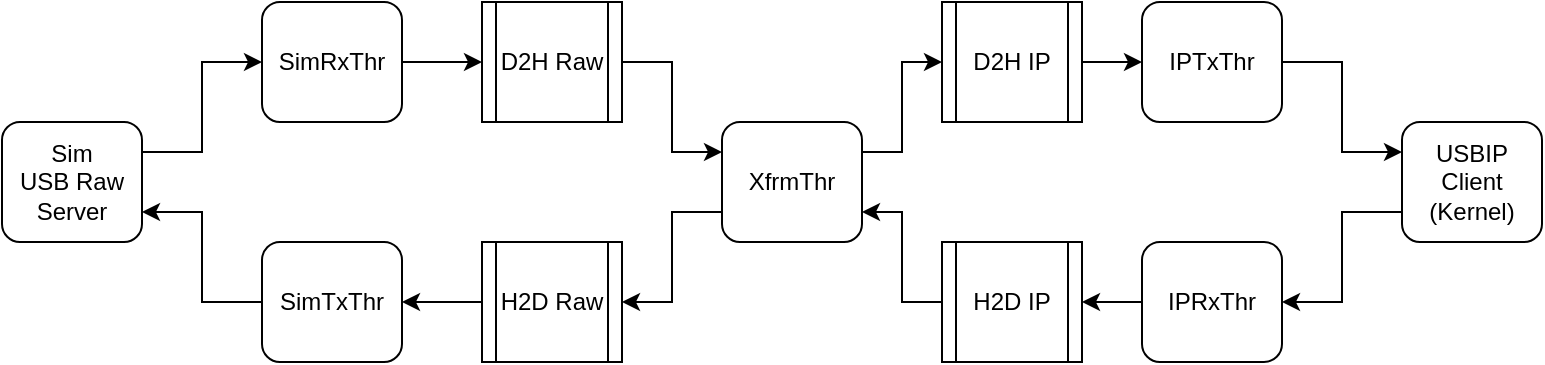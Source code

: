 <mxfile version="18.1.3" type="device"><diagram id="wAGt6fzR3vCmmI3umZGi" name="Page-1"><mxGraphModel dx="1102" dy="1022" grid="1" gridSize="10" guides="1" tooltips="1" connect="1" arrows="1" fold="1" page="1" pageScale="1" pageWidth="850" pageHeight="1100" math="0" shadow="0"><root><mxCell id="0"/><mxCell id="1" parent="0"/><mxCell id="Whc2pT3hH3qD6ANXU1dc-7" style="edgeStyle=orthogonalEdgeStyle;rounded=0;orthogonalLoop=1;jettySize=auto;html=1;exitX=1;exitY=0.25;exitDx=0;exitDy=0;entryX=0;entryY=0.5;entryDx=0;entryDy=0;" edge="1" parent="1" source="Whc2pT3hH3qD6ANXU1dc-1" target="Whc2pT3hH3qD6ANXU1dc-4"><mxGeometry relative="1" as="geometry"/></mxCell><mxCell id="Whc2pT3hH3qD6ANXU1dc-1" value="Sim&lt;br&gt;USB Raw Server" style="rounded=1;whiteSpace=wrap;html=1;" vertex="1" parent="1"><mxGeometry x="60" y="380" width="70" height="60" as="geometry"/></mxCell><mxCell id="Whc2pT3hH3qD6ANXU1dc-13" style="edgeStyle=orthogonalEdgeStyle;rounded=0;orthogonalLoop=1;jettySize=auto;html=1;exitX=1;exitY=0.5;exitDx=0;exitDy=0;entryX=0;entryY=0.5;entryDx=0;entryDy=0;" edge="1" parent="1" source="Whc2pT3hH3qD6ANXU1dc-4" target="Whc2pT3hH3qD6ANXU1dc-9"><mxGeometry relative="1" as="geometry"/></mxCell><mxCell id="Whc2pT3hH3qD6ANXU1dc-4" value="SimRxThr" style="rounded=1;whiteSpace=wrap;html=1;" vertex="1" parent="1"><mxGeometry x="190" y="320" width="70" height="60" as="geometry"/></mxCell><mxCell id="Whc2pT3hH3qD6ANXU1dc-8" style="edgeStyle=orthogonalEdgeStyle;rounded=0;orthogonalLoop=1;jettySize=auto;html=1;exitX=0;exitY=0.5;exitDx=0;exitDy=0;entryX=1;entryY=0.75;entryDx=0;entryDy=0;" edge="1" parent="1" source="Whc2pT3hH3qD6ANXU1dc-5" target="Whc2pT3hH3qD6ANXU1dc-1"><mxGeometry relative="1" as="geometry"/></mxCell><mxCell id="Whc2pT3hH3qD6ANXU1dc-5" value="SimTxThr" style="rounded=1;whiteSpace=wrap;html=1;" vertex="1" parent="1"><mxGeometry x="190" y="440" width="70" height="60" as="geometry"/></mxCell><mxCell id="Whc2pT3hH3qD6ANXU1dc-28" style="edgeStyle=orthogonalEdgeStyle;rounded=0;orthogonalLoop=1;jettySize=auto;html=1;exitX=1;exitY=0.5;exitDx=0;exitDy=0;entryX=0;entryY=0.25;entryDx=0;entryDy=0;" edge="1" parent="1" source="Whc2pT3hH3qD6ANXU1dc-9" target="Whc2pT3hH3qD6ANXU1dc-27"><mxGeometry relative="1" as="geometry"/></mxCell><mxCell id="Whc2pT3hH3qD6ANXU1dc-9" value="D2H Raw" style="shape=process;whiteSpace=wrap;html=1;backgroundOutline=1;" vertex="1" parent="1"><mxGeometry x="300" y="320" width="70" height="60" as="geometry"/></mxCell><mxCell id="Whc2pT3hH3qD6ANXU1dc-11" style="edgeStyle=orthogonalEdgeStyle;rounded=0;orthogonalLoop=1;jettySize=auto;html=1;exitX=0;exitY=0.5;exitDx=0;exitDy=0;entryX=1;entryY=0.5;entryDx=0;entryDy=0;" edge="1" parent="1" source="Whc2pT3hH3qD6ANXU1dc-10" target="Whc2pT3hH3qD6ANXU1dc-5"><mxGeometry relative="1" as="geometry"/></mxCell><mxCell id="Whc2pT3hH3qD6ANXU1dc-10" value="H2D Raw" style="shape=process;whiteSpace=wrap;html=1;backgroundOutline=1;" vertex="1" parent="1"><mxGeometry x="300" y="440" width="70" height="60" as="geometry"/></mxCell><mxCell id="Whc2pT3hH3qD6ANXU1dc-24" style="edgeStyle=orthogonalEdgeStyle;rounded=0;orthogonalLoop=1;jettySize=auto;html=1;exitX=0;exitY=0.75;exitDx=0;exitDy=0;entryX=1;entryY=0.5;entryDx=0;entryDy=0;" edge="1" parent="1" source="Whc2pT3hH3qD6ANXU1dc-14" target="Whc2pT3hH3qD6ANXU1dc-16"><mxGeometry relative="1" as="geometry"/></mxCell><mxCell id="Whc2pT3hH3qD6ANXU1dc-14" value="USBIP Client&lt;br&gt;(Kernel)" style="rounded=1;whiteSpace=wrap;html=1;" vertex="1" parent="1"><mxGeometry x="760" y="380" width="70" height="60" as="geometry"/></mxCell><mxCell id="Whc2pT3hH3qD6ANXU1dc-25" style="edgeStyle=orthogonalEdgeStyle;rounded=0;orthogonalLoop=1;jettySize=auto;html=1;exitX=0;exitY=0.5;exitDx=0;exitDy=0;" edge="1" parent="1" source="Whc2pT3hH3qD6ANXU1dc-16" target="Whc2pT3hH3qD6ANXU1dc-20"><mxGeometry relative="1" as="geometry"/></mxCell><mxCell id="Whc2pT3hH3qD6ANXU1dc-16" value="IPRxThr" style="rounded=1;whiteSpace=wrap;html=1;" vertex="1" parent="1"><mxGeometry x="630" y="440" width="70" height="60" as="geometry"/></mxCell><mxCell id="Whc2pT3hH3qD6ANXU1dc-23" style="edgeStyle=orthogonalEdgeStyle;rounded=0;orthogonalLoop=1;jettySize=auto;html=1;exitX=1;exitY=0.5;exitDx=0;exitDy=0;entryX=0;entryY=0.25;entryDx=0;entryDy=0;" edge="1" parent="1" source="Whc2pT3hH3qD6ANXU1dc-17" target="Whc2pT3hH3qD6ANXU1dc-14"><mxGeometry relative="1" as="geometry"/></mxCell><mxCell id="Whc2pT3hH3qD6ANXU1dc-17" value="IPTxThr" style="rounded=1;whiteSpace=wrap;html=1;" vertex="1" parent="1"><mxGeometry x="630" y="320" width="70" height="60" as="geometry"/></mxCell><mxCell id="Whc2pT3hH3qD6ANXU1dc-26" style="edgeStyle=orthogonalEdgeStyle;rounded=0;orthogonalLoop=1;jettySize=auto;html=1;exitX=1;exitY=0.5;exitDx=0;exitDy=0;entryX=0;entryY=0.5;entryDx=0;entryDy=0;" edge="1" parent="1" source="Whc2pT3hH3qD6ANXU1dc-18" target="Whc2pT3hH3qD6ANXU1dc-17"><mxGeometry relative="1" as="geometry"/></mxCell><mxCell id="Whc2pT3hH3qD6ANXU1dc-18" value="D2H IP" style="shape=process;whiteSpace=wrap;html=1;backgroundOutline=1;" vertex="1" parent="1"><mxGeometry x="530" y="320" width="70" height="60" as="geometry"/></mxCell><mxCell id="Whc2pT3hH3qD6ANXU1dc-32" style="edgeStyle=orthogonalEdgeStyle;rounded=0;orthogonalLoop=1;jettySize=auto;html=1;exitX=0;exitY=0.5;exitDx=0;exitDy=0;entryX=1;entryY=0.75;entryDx=0;entryDy=0;" edge="1" parent="1" source="Whc2pT3hH3qD6ANXU1dc-20" target="Whc2pT3hH3qD6ANXU1dc-27"><mxGeometry relative="1" as="geometry"/></mxCell><mxCell id="Whc2pT3hH3qD6ANXU1dc-20" value="H2D IP" style="shape=process;whiteSpace=wrap;html=1;backgroundOutline=1;" vertex="1" parent="1"><mxGeometry x="530" y="440" width="70" height="60" as="geometry"/></mxCell><mxCell id="Whc2pT3hH3qD6ANXU1dc-29" style="edgeStyle=orthogonalEdgeStyle;rounded=0;orthogonalLoop=1;jettySize=auto;html=1;exitX=1;exitY=0.25;exitDx=0;exitDy=0;entryX=0;entryY=0.5;entryDx=0;entryDy=0;" edge="1" parent="1" source="Whc2pT3hH3qD6ANXU1dc-27" target="Whc2pT3hH3qD6ANXU1dc-18"><mxGeometry relative="1" as="geometry"/></mxCell><mxCell id="Whc2pT3hH3qD6ANXU1dc-31" style="edgeStyle=orthogonalEdgeStyle;rounded=0;orthogonalLoop=1;jettySize=auto;html=1;exitX=0;exitY=0.75;exitDx=0;exitDy=0;entryX=1;entryY=0.5;entryDx=0;entryDy=0;" edge="1" parent="1" source="Whc2pT3hH3qD6ANXU1dc-27" target="Whc2pT3hH3qD6ANXU1dc-10"><mxGeometry relative="1" as="geometry"/></mxCell><mxCell id="Whc2pT3hH3qD6ANXU1dc-27" value="XfrmThr" style="rounded=1;whiteSpace=wrap;html=1;" vertex="1" parent="1"><mxGeometry x="420" y="380" width="70" height="60" as="geometry"/></mxCell></root></mxGraphModel></diagram></mxfile>